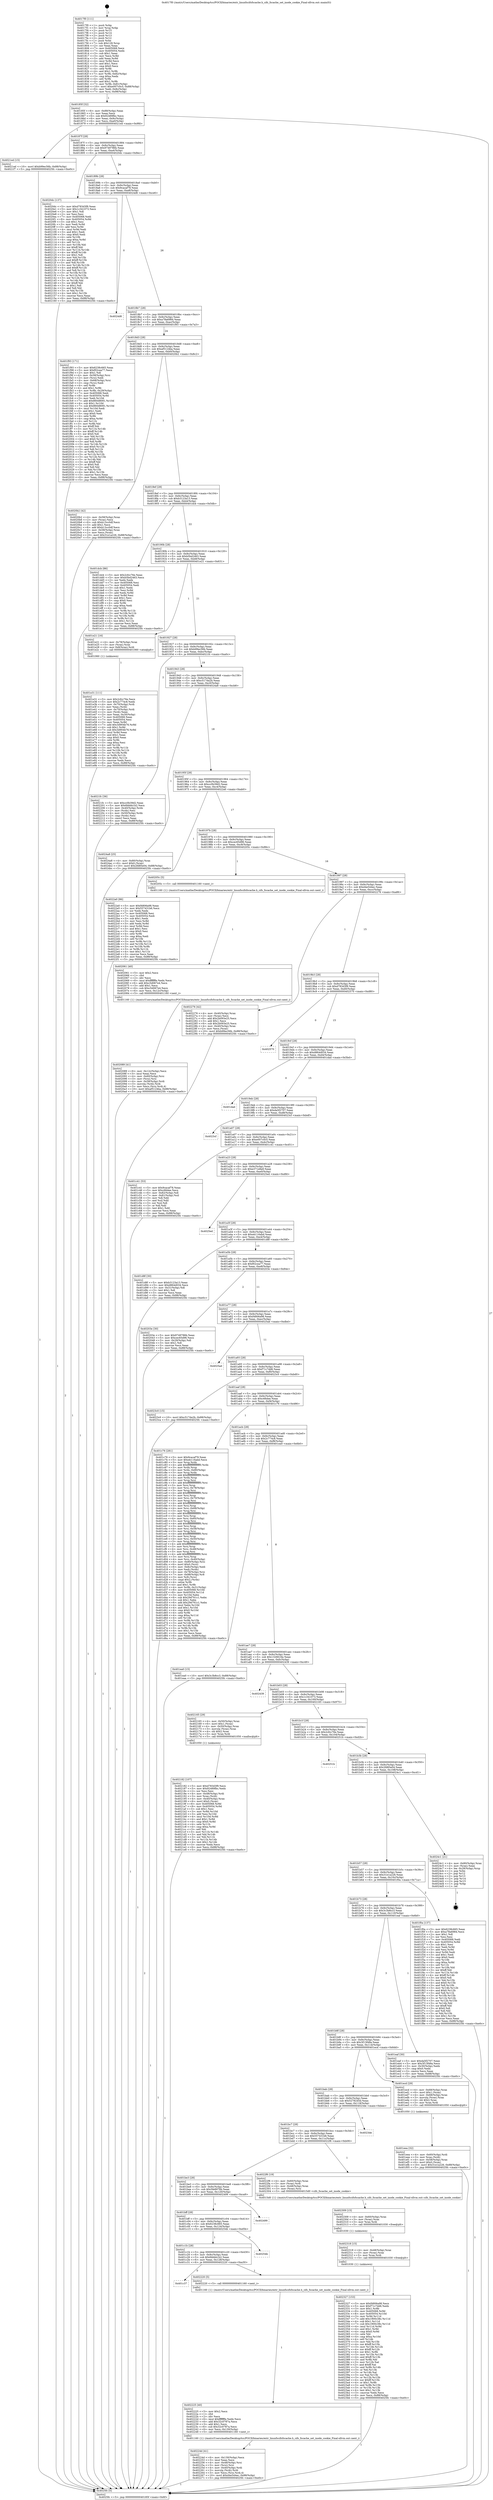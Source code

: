 digraph "0x4017f0" {
  label = "0x4017f0 (/mnt/c/Users/mathe/Desktop/tcc/POCII/binaries/extr_linuxfscifsfscache.h_cifs_fscache_set_inode_cookie_Final-ollvm.out::main(0))"
  labelloc = "t"
  node[shape=record]

  Entry [label="",width=0.3,height=0.3,shape=circle,fillcolor=black,style=filled]
  "0x40185f" [label="{
     0x40185f [32]\l
     | [instrs]\l
     &nbsp;&nbsp;0x40185f \<+6\>: mov -0x88(%rbp),%eax\l
     &nbsp;&nbsp;0x401865 \<+2\>: mov %eax,%ecx\l
     &nbsp;&nbsp;0x401867 \<+6\>: sub $0x92489fbc,%ecx\l
     &nbsp;&nbsp;0x40186d \<+6\>: mov %eax,-0x9c(%rbp)\l
     &nbsp;&nbsp;0x401873 \<+6\>: mov %ecx,-0xa0(%rbp)\l
     &nbsp;&nbsp;0x401879 \<+6\>: je 00000000004021ed \<main+0x9fd\>\l
  }"]
  "0x4021ed" [label="{
     0x4021ed [15]\l
     | [instrs]\l
     &nbsp;&nbsp;0x4021ed \<+10\>: movl $0xb99ec56b,-0x88(%rbp)\l
     &nbsp;&nbsp;0x4021f7 \<+5\>: jmp 00000000004025fc \<main+0xe0c\>\l
  }"]
  "0x40187f" [label="{
     0x40187f [28]\l
     | [instrs]\l
     &nbsp;&nbsp;0x40187f \<+5\>: jmp 0000000000401884 \<main+0x94\>\l
     &nbsp;&nbsp;0x401884 \<+6\>: mov -0x9c(%rbp),%eax\l
     &nbsp;&nbsp;0x40188a \<+5\>: sub $0x9749786b,%eax\l
     &nbsp;&nbsp;0x40188f \<+6\>: mov %eax,-0xa4(%rbp)\l
     &nbsp;&nbsp;0x401895 \<+6\>: je 00000000004020dc \<main+0x8ec\>\l
  }"]
  Exit [label="",width=0.3,height=0.3,shape=circle,fillcolor=black,style=filled,peripheries=2]
  "0x4020dc" [label="{
     0x4020dc [137]\l
     | [instrs]\l
     &nbsp;&nbsp;0x4020dc \<+5\>: mov $0xd783d3f9,%eax\l
     &nbsp;&nbsp;0x4020e1 \<+5\>: mov $0x1c341073,%ecx\l
     &nbsp;&nbsp;0x4020e6 \<+2\>: mov $0x1,%dl\l
     &nbsp;&nbsp;0x4020e8 \<+2\>: xor %esi,%esi\l
     &nbsp;&nbsp;0x4020ea \<+7\>: mov 0x405068,%edi\l
     &nbsp;&nbsp;0x4020f1 \<+8\>: mov 0x405054,%r8d\l
     &nbsp;&nbsp;0x4020f9 \<+3\>: sub $0x1,%esi\l
     &nbsp;&nbsp;0x4020fc \<+3\>: mov %edi,%r9d\l
     &nbsp;&nbsp;0x4020ff \<+3\>: add %esi,%r9d\l
     &nbsp;&nbsp;0x402102 \<+4\>: imul %r9d,%edi\l
     &nbsp;&nbsp;0x402106 \<+3\>: and $0x1,%edi\l
     &nbsp;&nbsp;0x402109 \<+3\>: cmp $0x0,%edi\l
     &nbsp;&nbsp;0x40210c \<+4\>: sete %r10b\l
     &nbsp;&nbsp;0x402110 \<+4\>: cmp $0xa,%r8d\l
     &nbsp;&nbsp;0x402114 \<+4\>: setl %r11b\l
     &nbsp;&nbsp;0x402118 \<+3\>: mov %r10b,%bl\l
     &nbsp;&nbsp;0x40211b \<+3\>: xor $0xff,%bl\l
     &nbsp;&nbsp;0x40211e \<+3\>: mov %r11b,%r14b\l
     &nbsp;&nbsp;0x402121 \<+4\>: xor $0xff,%r14b\l
     &nbsp;&nbsp;0x402125 \<+3\>: xor $0x1,%dl\l
     &nbsp;&nbsp;0x402128 \<+3\>: mov %bl,%r15b\l
     &nbsp;&nbsp;0x40212b \<+4\>: and $0xff,%r15b\l
     &nbsp;&nbsp;0x40212f \<+3\>: and %dl,%r10b\l
     &nbsp;&nbsp;0x402132 \<+3\>: mov %r14b,%r12b\l
     &nbsp;&nbsp;0x402135 \<+4\>: and $0xff,%r12b\l
     &nbsp;&nbsp;0x402139 \<+3\>: and %dl,%r11b\l
     &nbsp;&nbsp;0x40213c \<+3\>: or %r10b,%r15b\l
     &nbsp;&nbsp;0x40213f \<+3\>: or %r11b,%r12b\l
     &nbsp;&nbsp;0x402142 \<+3\>: xor %r12b,%r15b\l
     &nbsp;&nbsp;0x402145 \<+3\>: or %r14b,%bl\l
     &nbsp;&nbsp;0x402148 \<+3\>: xor $0xff,%bl\l
     &nbsp;&nbsp;0x40214b \<+3\>: or $0x1,%dl\l
     &nbsp;&nbsp;0x40214e \<+2\>: and %dl,%bl\l
     &nbsp;&nbsp;0x402150 \<+3\>: or %bl,%r15b\l
     &nbsp;&nbsp;0x402153 \<+4\>: test $0x1,%r15b\l
     &nbsp;&nbsp;0x402157 \<+3\>: cmovne %ecx,%eax\l
     &nbsp;&nbsp;0x40215a \<+6\>: mov %eax,-0x88(%rbp)\l
     &nbsp;&nbsp;0x402160 \<+5\>: jmp 00000000004025fc \<main+0xe0c\>\l
  }"]
  "0x40189b" [label="{
     0x40189b [28]\l
     | [instrs]\l
     &nbsp;&nbsp;0x40189b \<+5\>: jmp 00000000004018a0 \<main+0xb0\>\l
     &nbsp;&nbsp;0x4018a0 \<+6\>: mov -0x9c(%rbp),%eax\l
     &nbsp;&nbsp;0x4018a6 \<+5\>: sub $0x9cacaf78,%eax\l
     &nbsp;&nbsp;0x4018ab \<+6\>: mov %eax,-0xa8(%rbp)\l
     &nbsp;&nbsp;0x4018b1 \<+6\>: je 00000000004024d6 \<main+0xce6\>\l
  }"]
  "0x402327" [label="{
     0x402327 [153]\l
     | [instrs]\l
     &nbsp;&nbsp;0x402327 \<+5\>: mov $0xf4806a98,%ecx\l
     &nbsp;&nbsp;0x40232c \<+5\>: mov $0xf71c7dd6,%edx\l
     &nbsp;&nbsp;0x402331 \<+3\>: mov $0x1,%r8b\l
     &nbsp;&nbsp;0x402334 \<+8\>: mov 0x405068,%r9d\l
     &nbsp;&nbsp;0x40233c \<+8\>: mov 0x405054,%r10d\l
     &nbsp;&nbsp;0x402344 \<+3\>: mov %r9d,%r11d\l
     &nbsp;&nbsp;0x402347 \<+7\>: add $0x1900c38c,%r11d\l
     &nbsp;&nbsp;0x40234e \<+4\>: sub $0x1,%r11d\l
     &nbsp;&nbsp;0x402352 \<+7\>: sub $0x1900c38c,%r11d\l
     &nbsp;&nbsp;0x402359 \<+4\>: imul %r11d,%r9d\l
     &nbsp;&nbsp;0x40235d \<+4\>: and $0x1,%r9d\l
     &nbsp;&nbsp;0x402361 \<+4\>: cmp $0x0,%r9d\l
     &nbsp;&nbsp;0x402365 \<+3\>: sete %bl\l
     &nbsp;&nbsp;0x402368 \<+4\>: cmp $0xa,%r10d\l
     &nbsp;&nbsp;0x40236c \<+4\>: setl %r14b\l
     &nbsp;&nbsp;0x402370 \<+3\>: mov %bl,%r15b\l
     &nbsp;&nbsp;0x402373 \<+4\>: xor $0xff,%r15b\l
     &nbsp;&nbsp;0x402377 \<+3\>: mov %r14b,%r12b\l
     &nbsp;&nbsp;0x40237a \<+4\>: xor $0xff,%r12b\l
     &nbsp;&nbsp;0x40237e \<+4\>: xor $0x1,%r8b\l
     &nbsp;&nbsp;0x402382 \<+3\>: mov %r15b,%r13b\l
     &nbsp;&nbsp;0x402385 \<+4\>: and $0xff,%r13b\l
     &nbsp;&nbsp;0x402389 \<+3\>: and %r8b,%bl\l
     &nbsp;&nbsp;0x40238c \<+3\>: mov %r12b,%al\l
     &nbsp;&nbsp;0x40238f \<+2\>: and $0xff,%al\l
     &nbsp;&nbsp;0x402391 \<+3\>: and %r8b,%r14b\l
     &nbsp;&nbsp;0x402394 \<+3\>: or %bl,%r13b\l
     &nbsp;&nbsp;0x402397 \<+3\>: or %r14b,%al\l
     &nbsp;&nbsp;0x40239a \<+3\>: xor %al,%r13b\l
     &nbsp;&nbsp;0x40239d \<+3\>: or %r12b,%r15b\l
     &nbsp;&nbsp;0x4023a0 \<+4\>: xor $0xff,%r15b\l
     &nbsp;&nbsp;0x4023a4 \<+4\>: or $0x1,%r8b\l
     &nbsp;&nbsp;0x4023a8 \<+3\>: and %r8b,%r15b\l
     &nbsp;&nbsp;0x4023ab \<+3\>: or %r15b,%r13b\l
     &nbsp;&nbsp;0x4023ae \<+4\>: test $0x1,%r13b\l
     &nbsp;&nbsp;0x4023b2 \<+3\>: cmovne %edx,%ecx\l
     &nbsp;&nbsp;0x4023b5 \<+6\>: mov %ecx,-0x88(%rbp)\l
     &nbsp;&nbsp;0x4023bb \<+5\>: jmp 00000000004025fc \<main+0xe0c\>\l
  }"]
  "0x4024d6" [label="{
     0x4024d6\l
  }", style=dashed]
  "0x4018b7" [label="{
     0x4018b7 [28]\l
     | [instrs]\l
     &nbsp;&nbsp;0x4018b7 \<+5\>: jmp 00000000004018bc \<main+0xcc\>\l
     &nbsp;&nbsp;0x4018bc \<+6\>: mov -0x9c(%rbp),%eax\l
     &nbsp;&nbsp;0x4018c2 \<+5\>: sub $0xa78a6984,%eax\l
     &nbsp;&nbsp;0x4018c7 \<+6\>: mov %eax,-0xac(%rbp)\l
     &nbsp;&nbsp;0x4018cd \<+6\>: je 0000000000401f93 \<main+0x7a3\>\l
  }"]
  "0x402318" [label="{
     0x402318 [15]\l
     | [instrs]\l
     &nbsp;&nbsp;0x402318 \<+4\>: mov -0x48(%rbp),%rax\l
     &nbsp;&nbsp;0x40231c \<+3\>: mov (%rax),%rax\l
     &nbsp;&nbsp;0x40231f \<+3\>: mov %rax,%rdi\l
     &nbsp;&nbsp;0x402322 \<+5\>: call 0000000000401030 \<free@plt\>\l
     | [calls]\l
     &nbsp;&nbsp;0x401030 \{1\} (unknown)\l
  }"]
  "0x401f93" [label="{
     0x401f93 [171]\l
     | [instrs]\l
     &nbsp;&nbsp;0x401f93 \<+5\>: mov $0x6238c665,%eax\l
     &nbsp;&nbsp;0x401f98 \<+5\>: mov $0xf02cea77,%ecx\l
     &nbsp;&nbsp;0x401f9d \<+2\>: mov $0x1,%dl\l
     &nbsp;&nbsp;0x401f9f \<+4\>: mov -0x58(%rbp),%rsi\l
     &nbsp;&nbsp;0x401fa3 \<+2\>: mov (%rsi),%edi\l
     &nbsp;&nbsp;0x401fa5 \<+4\>: mov -0x68(%rbp),%rsi\l
     &nbsp;&nbsp;0x401fa9 \<+2\>: cmp (%rsi),%edi\l
     &nbsp;&nbsp;0x401fab \<+4\>: setl %r8b\l
     &nbsp;&nbsp;0x401faf \<+4\>: and $0x1,%r8b\l
     &nbsp;&nbsp;0x401fb3 \<+4\>: mov %r8b,-0x29(%rbp)\l
     &nbsp;&nbsp;0x401fb7 \<+7\>: mov 0x405068,%edi\l
     &nbsp;&nbsp;0x401fbe \<+8\>: mov 0x405054,%r9d\l
     &nbsp;&nbsp;0x401fc6 \<+3\>: mov %edi,%r10d\l
     &nbsp;&nbsp;0x401fc9 \<+7\>: add $0x860d8091,%r10d\l
     &nbsp;&nbsp;0x401fd0 \<+4\>: sub $0x1,%r10d\l
     &nbsp;&nbsp;0x401fd4 \<+7\>: sub $0x860d8091,%r10d\l
     &nbsp;&nbsp;0x401fdb \<+4\>: imul %r10d,%edi\l
     &nbsp;&nbsp;0x401fdf \<+3\>: and $0x1,%edi\l
     &nbsp;&nbsp;0x401fe2 \<+3\>: cmp $0x0,%edi\l
     &nbsp;&nbsp;0x401fe5 \<+4\>: sete %r8b\l
     &nbsp;&nbsp;0x401fe9 \<+4\>: cmp $0xa,%r9d\l
     &nbsp;&nbsp;0x401fed \<+4\>: setl %r11b\l
     &nbsp;&nbsp;0x401ff1 \<+3\>: mov %r8b,%bl\l
     &nbsp;&nbsp;0x401ff4 \<+3\>: xor $0xff,%bl\l
     &nbsp;&nbsp;0x401ff7 \<+3\>: mov %r11b,%r14b\l
     &nbsp;&nbsp;0x401ffa \<+4\>: xor $0xff,%r14b\l
     &nbsp;&nbsp;0x401ffe \<+3\>: xor $0x0,%dl\l
     &nbsp;&nbsp;0x402001 \<+3\>: mov %bl,%r15b\l
     &nbsp;&nbsp;0x402004 \<+4\>: and $0x0,%r15b\l
     &nbsp;&nbsp;0x402008 \<+3\>: and %dl,%r8b\l
     &nbsp;&nbsp;0x40200b \<+3\>: mov %r14b,%r12b\l
     &nbsp;&nbsp;0x40200e \<+4\>: and $0x0,%r12b\l
     &nbsp;&nbsp;0x402012 \<+3\>: and %dl,%r11b\l
     &nbsp;&nbsp;0x402015 \<+3\>: or %r8b,%r15b\l
     &nbsp;&nbsp;0x402018 \<+3\>: or %r11b,%r12b\l
     &nbsp;&nbsp;0x40201b \<+3\>: xor %r12b,%r15b\l
     &nbsp;&nbsp;0x40201e \<+3\>: or %r14b,%bl\l
     &nbsp;&nbsp;0x402021 \<+3\>: xor $0xff,%bl\l
     &nbsp;&nbsp;0x402024 \<+3\>: or $0x0,%dl\l
     &nbsp;&nbsp;0x402027 \<+2\>: and %dl,%bl\l
     &nbsp;&nbsp;0x402029 \<+3\>: or %bl,%r15b\l
     &nbsp;&nbsp;0x40202c \<+4\>: test $0x1,%r15b\l
     &nbsp;&nbsp;0x402030 \<+3\>: cmovne %ecx,%eax\l
     &nbsp;&nbsp;0x402033 \<+6\>: mov %eax,-0x88(%rbp)\l
     &nbsp;&nbsp;0x402039 \<+5\>: jmp 00000000004025fc \<main+0xe0c\>\l
  }"]
  "0x4018d3" [label="{
     0x4018d3 [28]\l
     | [instrs]\l
     &nbsp;&nbsp;0x4018d3 \<+5\>: jmp 00000000004018d8 \<main+0xe8\>\l
     &nbsp;&nbsp;0x4018d8 \<+6\>: mov -0x9c(%rbp),%eax\l
     &nbsp;&nbsp;0x4018de \<+5\>: sub $0xaf5124ba,%eax\l
     &nbsp;&nbsp;0x4018e3 \<+6\>: mov %eax,-0xb0(%rbp)\l
     &nbsp;&nbsp;0x4018e9 \<+6\>: je 00000000004020b2 \<main+0x8c2\>\l
  }"]
  "0x402309" [label="{
     0x402309 [15]\l
     | [instrs]\l
     &nbsp;&nbsp;0x402309 \<+4\>: mov -0x60(%rbp),%rax\l
     &nbsp;&nbsp;0x40230d \<+3\>: mov (%rax),%rax\l
     &nbsp;&nbsp;0x402310 \<+3\>: mov %rax,%rdi\l
     &nbsp;&nbsp;0x402313 \<+5\>: call 0000000000401030 \<free@plt\>\l
     | [calls]\l
     &nbsp;&nbsp;0x401030 \{1\} (unknown)\l
  }"]
  "0x4020b2" [label="{
     0x4020b2 [42]\l
     | [instrs]\l
     &nbsp;&nbsp;0x4020b2 \<+4\>: mov -0x58(%rbp),%rax\l
     &nbsp;&nbsp;0x4020b6 \<+2\>: mov (%rax),%ecx\l
     &nbsp;&nbsp;0x4020b8 \<+6\>: sub $0xb13cc0df,%ecx\l
     &nbsp;&nbsp;0x4020be \<+3\>: add $0x1,%ecx\l
     &nbsp;&nbsp;0x4020c1 \<+6\>: add $0xb13cc0df,%ecx\l
     &nbsp;&nbsp;0x4020c7 \<+4\>: mov -0x58(%rbp),%rax\l
     &nbsp;&nbsp;0x4020cb \<+2\>: mov %ecx,(%rax)\l
     &nbsp;&nbsp;0x4020cd \<+10\>: movl $0x31e1a226,-0x88(%rbp)\l
     &nbsp;&nbsp;0x4020d7 \<+5\>: jmp 00000000004025fc \<main+0xe0c\>\l
  }"]
  "0x4018ef" [label="{
     0x4018ef [28]\l
     | [instrs]\l
     &nbsp;&nbsp;0x4018ef \<+5\>: jmp 00000000004018f4 \<main+0x104\>\l
     &nbsp;&nbsp;0x4018f4 \<+6\>: mov -0x9c(%rbp),%eax\l
     &nbsp;&nbsp;0x4018fa \<+5\>: sub $0xb3123a13,%eax\l
     &nbsp;&nbsp;0x4018ff \<+6\>: mov %eax,-0xb4(%rbp)\l
     &nbsp;&nbsp;0x401905 \<+6\>: je 0000000000401dcb \<main+0x5db\>\l
  }"]
  "0x40224d" [label="{
     0x40224d [41]\l
     | [instrs]\l
     &nbsp;&nbsp;0x40224d \<+6\>: mov -0x130(%rbp),%ecx\l
     &nbsp;&nbsp;0x402253 \<+3\>: imul %eax,%ecx\l
     &nbsp;&nbsp;0x402256 \<+4\>: mov -0x48(%rbp),%rsi\l
     &nbsp;&nbsp;0x40225a \<+3\>: mov (%rsi),%rsi\l
     &nbsp;&nbsp;0x40225d \<+4\>: mov -0x40(%rbp),%rdi\l
     &nbsp;&nbsp;0x402261 \<+3\>: movslq (%rdi),%rdi\l
     &nbsp;&nbsp;0x402264 \<+3\>: mov %ecx,(%rsi,%rdi,4)\l
     &nbsp;&nbsp;0x402267 \<+10\>: movl $0xd4e544ec,-0x88(%rbp)\l
     &nbsp;&nbsp;0x402271 \<+5\>: jmp 00000000004025fc \<main+0xe0c\>\l
  }"]
  "0x401dcb" [label="{
     0x401dcb [86]\l
     | [instrs]\l
     &nbsp;&nbsp;0x401dcb \<+5\>: mov $0x2cfcc76e,%eax\l
     &nbsp;&nbsp;0x401dd0 \<+5\>: mov $0xb5bd2463,%ecx\l
     &nbsp;&nbsp;0x401dd5 \<+2\>: xor %edx,%edx\l
     &nbsp;&nbsp;0x401dd7 \<+7\>: mov 0x405068,%esi\l
     &nbsp;&nbsp;0x401dde \<+7\>: mov 0x405054,%edi\l
     &nbsp;&nbsp;0x401de5 \<+3\>: sub $0x1,%edx\l
     &nbsp;&nbsp;0x401de8 \<+3\>: mov %esi,%r8d\l
     &nbsp;&nbsp;0x401deb \<+3\>: add %edx,%r8d\l
     &nbsp;&nbsp;0x401dee \<+4\>: imul %r8d,%esi\l
     &nbsp;&nbsp;0x401df2 \<+3\>: and $0x1,%esi\l
     &nbsp;&nbsp;0x401df5 \<+3\>: cmp $0x0,%esi\l
     &nbsp;&nbsp;0x401df8 \<+4\>: sete %r9b\l
     &nbsp;&nbsp;0x401dfc \<+3\>: cmp $0xa,%edi\l
     &nbsp;&nbsp;0x401dff \<+4\>: setl %r10b\l
     &nbsp;&nbsp;0x401e03 \<+3\>: mov %r9b,%r11b\l
     &nbsp;&nbsp;0x401e06 \<+3\>: and %r10b,%r11b\l
     &nbsp;&nbsp;0x401e09 \<+3\>: xor %r10b,%r9b\l
     &nbsp;&nbsp;0x401e0c \<+3\>: or %r9b,%r11b\l
     &nbsp;&nbsp;0x401e0f \<+4\>: test $0x1,%r11b\l
     &nbsp;&nbsp;0x401e13 \<+3\>: cmovne %ecx,%eax\l
     &nbsp;&nbsp;0x401e16 \<+6\>: mov %eax,-0x88(%rbp)\l
     &nbsp;&nbsp;0x401e1c \<+5\>: jmp 00000000004025fc \<main+0xe0c\>\l
  }"]
  "0x40190b" [label="{
     0x40190b [28]\l
     | [instrs]\l
     &nbsp;&nbsp;0x40190b \<+5\>: jmp 0000000000401910 \<main+0x120\>\l
     &nbsp;&nbsp;0x401910 \<+6\>: mov -0x9c(%rbp),%eax\l
     &nbsp;&nbsp;0x401916 \<+5\>: sub $0xb5bd2463,%eax\l
     &nbsp;&nbsp;0x40191b \<+6\>: mov %eax,-0xb8(%rbp)\l
     &nbsp;&nbsp;0x401921 \<+6\>: je 0000000000401e21 \<main+0x631\>\l
  }"]
  "0x402225" [label="{
     0x402225 [40]\l
     | [instrs]\l
     &nbsp;&nbsp;0x402225 \<+5\>: mov $0x2,%ecx\l
     &nbsp;&nbsp;0x40222a \<+1\>: cltd\l
     &nbsp;&nbsp;0x40222b \<+2\>: idiv %ecx\l
     &nbsp;&nbsp;0x40222d \<+6\>: imul $0xfffffffe,%edx,%ecx\l
     &nbsp;&nbsp;0x402233 \<+6\>: add $0x32c0787a,%ecx\l
     &nbsp;&nbsp;0x402239 \<+3\>: add $0x1,%ecx\l
     &nbsp;&nbsp;0x40223c \<+6\>: sub $0x32c0787a,%ecx\l
     &nbsp;&nbsp;0x402242 \<+6\>: mov %ecx,-0x130(%rbp)\l
     &nbsp;&nbsp;0x402248 \<+5\>: call 0000000000401160 \<next_i\>\l
     | [calls]\l
     &nbsp;&nbsp;0x401160 \{1\} (/mnt/c/Users/mathe/Desktop/tcc/POCII/binaries/extr_linuxfscifsfscache.h_cifs_fscache_set_inode_cookie_Final-ollvm.out::next_i)\l
  }"]
  "0x401e21" [label="{
     0x401e21 [16]\l
     | [instrs]\l
     &nbsp;&nbsp;0x401e21 \<+4\>: mov -0x78(%rbp),%rax\l
     &nbsp;&nbsp;0x401e25 \<+3\>: mov (%rax),%rax\l
     &nbsp;&nbsp;0x401e28 \<+4\>: mov 0x8(%rax),%rdi\l
     &nbsp;&nbsp;0x401e2c \<+5\>: call 0000000000401060 \<atoi@plt\>\l
     | [calls]\l
     &nbsp;&nbsp;0x401060 \{1\} (unknown)\l
  }"]
  "0x401927" [label="{
     0x401927 [28]\l
     | [instrs]\l
     &nbsp;&nbsp;0x401927 \<+5\>: jmp 000000000040192c \<main+0x13c\>\l
     &nbsp;&nbsp;0x40192c \<+6\>: mov -0x9c(%rbp),%eax\l
     &nbsp;&nbsp;0x401932 \<+5\>: sub $0xb99ec56b,%eax\l
     &nbsp;&nbsp;0x401937 \<+6\>: mov %eax,-0xbc(%rbp)\l
     &nbsp;&nbsp;0x40193d \<+6\>: je 00000000004021fc \<main+0xa0c\>\l
  }"]
  "0x401c37" [label="{
     0x401c37\l
  }", style=dashed]
  "0x4021fc" [label="{
     0x4021fc [36]\l
     | [instrs]\l
     &nbsp;&nbsp;0x4021fc \<+5\>: mov $0xcc0b39d2,%eax\l
     &nbsp;&nbsp;0x402201 \<+5\>: mov $0x6bbbb1b2,%ecx\l
     &nbsp;&nbsp;0x402206 \<+4\>: mov -0x40(%rbp),%rdx\l
     &nbsp;&nbsp;0x40220a \<+2\>: mov (%rdx),%esi\l
     &nbsp;&nbsp;0x40220c \<+4\>: mov -0x50(%rbp),%rdx\l
     &nbsp;&nbsp;0x402210 \<+2\>: cmp (%rdx),%esi\l
     &nbsp;&nbsp;0x402212 \<+3\>: cmovl %ecx,%eax\l
     &nbsp;&nbsp;0x402215 \<+6\>: mov %eax,-0x88(%rbp)\l
     &nbsp;&nbsp;0x40221b \<+5\>: jmp 00000000004025fc \<main+0xe0c\>\l
  }"]
  "0x401943" [label="{
     0x401943 [28]\l
     | [instrs]\l
     &nbsp;&nbsp;0x401943 \<+5\>: jmp 0000000000401948 \<main+0x158\>\l
     &nbsp;&nbsp;0x401948 \<+6\>: mov -0x9c(%rbp),%eax\l
     &nbsp;&nbsp;0x40194e \<+5\>: sub $0xc517da2b,%eax\l
     &nbsp;&nbsp;0x401953 \<+6\>: mov %eax,-0xc0(%rbp)\l
     &nbsp;&nbsp;0x401959 \<+6\>: je 00000000004024a8 \<main+0xcb8\>\l
  }"]
  "0x402220" [label="{
     0x402220 [5]\l
     | [instrs]\l
     &nbsp;&nbsp;0x402220 \<+5\>: call 0000000000401160 \<next_i\>\l
     | [calls]\l
     &nbsp;&nbsp;0x401160 \{1\} (/mnt/c/Users/mathe/Desktop/tcc/POCII/binaries/extr_linuxfscifsfscache.h_cifs_fscache_set_inode_cookie_Final-ollvm.out::next_i)\l
  }"]
  "0x4024a8" [label="{
     0x4024a8 [25]\l
     | [instrs]\l
     &nbsp;&nbsp;0x4024a8 \<+4\>: mov -0x80(%rbp),%rax\l
     &nbsp;&nbsp;0x4024ac \<+6\>: movl $0x0,(%rax)\l
     &nbsp;&nbsp;0x4024b2 \<+10\>: movl $0x2fd85e04,-0x88(%rbp)\l
     &nbsp;&nbsp;0x4024bc \<+5\>: jmp 00000000004025fc \<main+0xe0c\>\l
  }"]
  "0x40195f" [label="{
     0x40195f [28]\l
     | [instrs]\l
     &nbsp;&nbsp;0x40195f \<+5\>: jmp 0000000000401964 \<main+0x174\>\l
     &nbsp;&nbsp;0x401964 \<+6\>: mov -0x9c(%rbp),%eax\l
     &nbsp;&nbsp;0x40196a \<+5\>: sub $0xcc0b39d2,%eax\l
     &nbsp;&nbsp;0x40196f \<+6\>: mov %eax,-0xc4(%rbp)\l
     &nbsp;&nbsp;0x401975 \<+6\>: je 00000000004022a0 \<main+0xab0\>\l
  }"]
  "0x401c1b" [label="{
     0x401c1b [28]\l
     | [instrs]\l
     &nbsp;&nbsp;0x401c1b \<+5\>: jmp 0000000000401c20 \<main+0x430\>\l
     &nbsp;&nbsp;0x401c20 \<+6\>: mov -0x9c(%rbp),%eax\l
     &nbsp;&nbsp;0x401c26 \<+5\>: sub $0x6bbbb1b2,%eax\l
     &nbsp;&nbsp;0x401c2b \<+6\>: mov %eax,-0x128(%rbp)\l
     &nbsp;&nbsp;0x401c31 \<+6\>: je 0000000000402220 \<main+0xa30\>\l
  }"]
  "0x4022a0" [label="{
     0x4022a0 [86]\l
     | [instrs]\l
     &nbsp;&nbsp;0x4022a0 \<+5\>: mov $0xf4806a98,%eax\l
     &nbsp;&nbsp;0x4022a5 \<+5\>: mov $0x557431b6,%ecx\l
     &nbsp;&nbsp;0x4022aa \<+2\>: xor %edx,%edx\l
     &nbsp;&nbsp;0x4022ac \<+7\>: mov 0x405068,%esi\l
     &nbsp;&nbsp;0x4022b3 \<+7\>: mov 0x405054,%edi\l
     &nbsp;&nbsp;0x4022ba \<+3\>: sub $0x1,%edx\l
     &nbsp;&nbsp;0x4022bd \<+3\>: mov %esi,%r8d\l
     &nbsp;&nbsp;0x4022c0 \<+3\>: add %edx,%r8d\l
     &nbsp;&nbsp;0x4022c3 \<+4\>: imul %r8d,%esi\l
     &nbsp;&nbsp;0x4022c7 \<+3\>: and $0x1,%esi\l
     &nbsp;&nbsp;0x4022ca \<+3\>: cmp $0x0,%esi\l
     &nbsp;&nbsp;0x4022cd \<+4\>: sete %r9b\l
     &nbsp;&nbsp;0x4022d1 \<+3\>: cmp $0xa,%edi\l
     &nbsp;&nbsp;0x4022d4 \<+4\>: setl %r10b\l
     &nbsp;&nbsp;0x4022d8 \<+3\>: mov %r9b,%r11b\l
     &nbsp;&nbsp;0x4022db \<+3\>: and %r10b,%r11b\l
     &nbsp;&nbsp;0x4022de \<+3\>: xor %r10b,%r9b\l
     &nbsp;&nbsp;0x4022e1 \<+3\>: or %r9b,%r11b\l
     &nbsp;&nbsp;0x4022e4 \<+4\>: test $0x1,%r11b\l
     &nbsp;&nbsp;0x4022e8 \<+3\>: cmovne %ecx,%eax\l
     &nbsp;&nbsp;0x4022eb \<+6\>: mov %eax,-0x88(%rbp)\l
     &nbsp;&nbsp;0x4022f1 \<+5\>: jmp 00000000004025fc \<main+0xe0c\>\l
  }"]
  "0x40197b" [label="{
     0x40197b [28]\l
     | [instrs]\l
     &nbsp;&nbsp;0x40197b \<+5\>: jmp 0000000000401980 \<main+0x190\>\l
     &nbsp;&nbsp;0x401980 \<+6\>: mov -0x9c(%rbp),%eax\l
     &nbsp;&nbsp;0x401986 \<+5\>: sub $0xcec65d96,%eax\l
     &nbsp;&nbsp;0x40198b \<+6\>: mov %eax,-0xc8(%rbp)\l
     &nbsp;&nbsp;0x401991 \<+6\>: je 000000000040205c \<main+0x86c\>\l
  }"]
  "0x40254b" [label="{
     0x40254b\l
  }", style=dashed]
  "0x40205c" [label="{
     0x40205c [5]\l
     | [instrs]\l
     &nbsp;&nbsp;0x40205c \<+5\>: call 0000000000401160 \<next_i\>\l
     | [calls]\l
     &nbsp;&nbsp;0x401160 \{1\} (/mnt/c/Users/mathe/Desktop/tcc/POCII/binaries/extr_linuxfscifsfscache.h_cifs_fscache_set_inode_cookie_Final-ollvm.out::next_i)\l
  }"]
  "0x401997" [label="{
     0x401997 [28]\l
     | [instrs]\l
     &nbsp;&nbsp;0x401997 \<+5\>: jmp 000000000040199c \<main+0x1ac\>\l
     &nbsp;&nbsp;0x40199c \<+6\>: mov -0x9c(%rbp),%eax\l
     &nbsp;&nbsp;0x4019a2 \<+5\>: sub $0xd4e544ec,%eax\l
     &nbsp;&nbsp;0x4019a7 \<+6\>: mov %eax,-0xcc(%rbp)\l
     &nbsp;&nbsp;0x4019ad \<+6\>: je 0000000000402276 \<main+0xa86\>\l
  }"]
  "0x401bff" [label="{
     0x401bff [28]\l
     | [instrs]\l
     &nbsp;&nbsp;0x401bff \<+5\>: jmp 0000000000401c04 \<main+0x414\>\l
     &nbsp;&nbsp;0x401c04 \<+6\>: mov -0x9c(%rbp),%eax\l
     &nbsp;&nbsp;0x401c0a \<+5\>: sub $0x6238c665,%eax\l
     &nbsp;&nbsp;0x401c0f \<+6\>: mov %eax,-0x124(%rbp)\l
     &nbsp;&nbsp;0x401c15 \<+6\>: je 000000000040254b \<main+0xd5b\>\l
  }"]
  "0x402276" [label="{
     0x402276 [42]\l
     | [instrs]\l
     &nbsp;&nbsp;0x402276 \<+4\>: mov -0x40(%rbp),%rax\l
     &nbsp;&nbsp;0x40227a \<+2\>: mov (%rax),%ecx\l
     &nbsp;&nbsp;0x40227c \<+6\>: add $0x2b093e25,%ecx\l
     &nbsp;&nbsp;0x402282 \<+3\>: add $0x1,%ecx\l
     &nbsp;&nbsp;0x402285 \<+6\>: sub $0x2b093e25,%ecx\l
     &nbsp;&nbsp;0x40228b \<+4\>: mov -0x40(%rbp),%rax\l
     &nbsp;&nbsp;0x40228f \<+2\>: mov %ecx,(%rax)\l
     &nbsp;&nbsp;0x402291 \<+10\>: movl $0xb99ec56b,-0x88(%rbp)\l
     &nbsp;&nbsp;0x40229b \<+5\>: jmp 00000000004025fc \<main+0xe0c\>\l
  }"]
  "0x4019b3" [label="{
     0x4019b3 [28]\l
     | [instrs]\l
     &nbsp;&nbsp;0x4019b3 \<+5\>: jmp 00000000004019b8 \<main+0x1c8\>\l
     &nbsp;&nbsp;0x4019b8 \<+6\>: mov -0x9c(%rbp),%eax\l
     &nbsp;&nbsp;0x4019be \<+5\>: sub $0xd783d3f9,%eax\l
     &nbsp;&nbsp;0x4019c3 \<+6\>: mov %eax,-0xd0(%rbp)\l
     &nbsp;&nbsp;0x4019c9 \<+6\>: je 0000000000402570 \<main+0xd80\>\l
  }"]
  "0x402499" [label="{
     0x402499\l
  }", style=dashed]
  "0x402570" [label="{
     0x402570\l
  }", style=dashed]
  "0x4019cf" [label="{
     0x4019cf [28]\l
     | [instrs]\l
     &nbsp;&nbsp;0x4019cf \<+5\>: jmp 00000000004019d4 \<main+0x1e4\>\l
     &nbsp;&nbsp;0x4019d4 \<+6\>: mov -0x9c(%rbp),%eax\l
     &nbsp;&nbsp;0x4019da \<+5\>: sub $0xd864d034,%eax\l
     &nbsp;&nbsp;0x4019df \<+6\>: mov %eax,-0xd4(%rbp)\l
     &nbsp;&nbsp;0x4019e5 \<+6\>: je 0000000000401dad \<main+0x5bd\>\l
  }"]
  "0x401be3" [label="{
     0x401be3 [28]\l
     | [instrs]\l
     &nbsp;&nbsp;0x401be3 \<+5\>: jmp 0000000000401be8 \<main+0x3f8\>\l
     &nbsp;&nbsp;0x401be8 \<+6\>: mov -0x9c(%rbp),%eax\l
     &nbsp;&nbsp;0x401bee \<+5\>: sub $0x5fe8976b,%eax\l
     &nbsp;&nbsp;0x401bf3 \<+6\>: mov %eax,-0x120(%rbp)\l
     &nbsp;&nbsp;0x401bf9 \<+6\>: je 0000000000402499 \<main+0xca9\>\l
  }"]
  "0x401dad" [label="{
     0x401dad\l
  }", style=dashed]
  "0x4019eb" [label="{
     0x4019eb [28]\l
     | [instrs]\l
     &nbsp;&nbsp;0x4019eb \<+5\>: jmp 00000000004019f0 \<main+0x200\>\l
     &nbsp;&nbsp;0x4019f0 \<+6\>: mov -0x9c(%rbp),%eax\l
     &nbsp;&nbsp;0x4019f6 \<+5\>: sub $0xda5f2707,%eax\l
     &nbsp;&nbsp;0x4019fb \<+6\>: mov %eax,-0xd8(%rbp)\l
     &nbsp;&nbsp;0x401a01 \<+6\>: je 00000000004023cf \<main+0xbdf\>\l
  }"]
  "0x4022f6" [label="{
     0x4022f6 [19]\l
     | [instrs]\l
     &nbsp;&nbsp;0x4022f6 \<+4\>: mov -0x60(%rbp),%rax\l
     &nbsp;&nbsp;0x4022fa \<+3\>: mov (%rax),%rdi\l
     &nbsp;&nbsp;0x4022fd \<+4\>: mov -0x48(%rbp),%rax\l
     &nbsp;&nbsp;0x402301 \<+3\>: mov (%rax),%rsi\l
     &nbsp;&nbsp;0x402304 \<+5\>: call 00000000004015d0 \<cifs_fscache_set_inode_cookie\>\l
     | [calls]\l
     &nbsp;&nbsp;0x4015d0 \{1\} (/mnt/c/Users/mathe/Desktop/tcc/POCII/binaries/extr_linuxfscifsfscache.h_cifs_fscache_set_inode_cookie_Final-ollvm.out::cifs_fscache_set_inode_cookie)\l
  }"]
  "0x4023cf" [label="{
     0x4023cf\l
  }", style=dashed]
  "0x401a07" [label="{
     0x401a07 [28]\l
     | [instrs]\l
     &nbsp;&nbsp;0x401a07 \<+5\>: jmp 0000000000401a0c \<main+0x21c\>\l
     &nbsp;&nbsp;0x401a0c \<+6\>: mov -0x9c(%rbp),%eax\l
     &nbsp;&nbsp;0x401a12 \<+5\>: sub $0xe007c0c5,%eax\l
     &nbsp;&nbsp;0x401a17 \<+6\>: mov %eax,-0xdc(%rbp)\l
     &nbsp;&nbsp;0x401a1d \<+6\>: je 0000000000401c41 \<main+0x451\>\l
  }"]
  "0x401bc7" [label="{
     0x401bc7 [28]\l
     | [instrs]\l
     &nbsp;&nbsp;0x401bc7 \<+5\>: jmp 0000000000401bcc \<main+0x3dc\>\l
     &nbsp;&nbsp;0x401bcc \<+6\>: mov -0x9c(%rbp),%eax\l
     &nbsp;&nbsp;0x401bd2 \<+5\>: sub $0x557431b6,%eax\l
     &nbsp;&nbsp;0x401bd7 \<+6\>: mov %eax,-0x11c(%rbp)\l
     &nbsp;&nbsp;0x401bdd \<+6\>: je 00000000004022f6 \<main+0xb06\>\l
  }"]
  "0x401c41" [label="{
     0x401c41 [53]\l
     | [instrs]\l
     &nbsp;&nbsp;0x401c41 \<+5\>: mov $0x9cacaf78,%eax\l
     &nbsp;&nbsp;0x401c46 \<+5\>: mov $0xc66dee,%ecx\l
     &nbsp;&nbsp;0x401c4b \<+6\>: mov -0x82(%rbp),%dl\l
     &nbsp;&nbsp;0x401c51 \<+7\>: mov -0x81(%rbp),%sil\l
     &nbsp;&nbsp;0x401c58 \<+3\>: mov %dl,%dil\l
     &nbsp;&nbsp;0x401c5b \<+3\>: and %sil,%dil\l
     &nbsp;&nbsp;0x401c5e \<+3\>: xor %sil,%dl\l
     &nbsp;&nbsp;0x401c61 \<+3\>: or %dl,%dil\l
     &nbsp;&nbsp;0x401c64 \<+4\>: test $0x1,%dil\l
     &nbsp;&nbsp;0x401c68 \<+3\>: cmovne %ecx,%eax\l
     &nbsp;&nbsp;0x401c6b \<+6\>: mov %eax,-0x88(%rbp)\l
     &nbsp;&nbsp;0x401c71 \<+5\>: jmp 00000000004025fc \<main+0xe0c\>\l
  }"]
  "0x401a23" [label="{
     0x401a23 [28]\l
     | [instrs]\l
     &nbsp;&nbsp;0x401a23 \<+5\>: jmp 0000000000401a28 \<main+0x238\>\l
     &nbsp;&nbsp;0x401a28 \<+6\>: mov -0x9c(%rbp),%eax\l
     &nbsp;&nbsp;0x401a2e \<+5\>: sub $0xe371e8a9,%eax\l
     &nbsp;&nbsp;0x401a33 \<+6\>: mov %eax,-0xe0(%rbp)\l
     &nbsp;&nbsp;0x401a39 \<+6\>: je 00000000004025ed \<main+0xdfd\>\l
  }"]
  "0x4025fc" [label="{
     0x4025fc [5]\l
     | [instrs]\l
     &nbsp;&nbsp;0x4025fc \<+5\>: jmp 000000000040185f \<main+0x6f\>\l
  }"]
  "0x4017f0" [label="{
     0x4017f0 [111]\l
     | [instrs]\l
     &nbsp;&nbsp;0x4017f0 \<+1\>: push %rbp\l
     &nbsp;&nbsp;0x4017f1 \<+3\>: mov %rsp,%rbp\l
     &nbsp;&nbsp;0x4017f4 \<+2\>: push %r15\l
     &nbsp;&nbsp;0x4017f6 \<+2\>: push %r14\l
     &nbsp;&nbsp;0x4017f8 \<+2\>: push %r13\l
     &nbsp;&nbsp;0x4017fa \<+2\>: push %r12\l
     &nbsp;&nbsp;0x4017fc \<+1\>: push %rbx\l
     &nbsp;&nbsp;0x4017fd \<+7\>: sub $0x128,%rsp\l
     &nbsp;&nbsp;0x401804 \<+2\>: xor %eax,%eax\l
     &nbsp;&nbsp;0x401806 \<+7\>: mov 0x405068,%ecx\l
     &nbsp;&nbsp;0x40180d \<+7\>: mov 0x405054,%edx\l
     &nbsp;&nbsp;0x401814 \<+3\>: sub $0x1,%eax\l
     &nbsp;&nbsp;0x401817 \<+3\>: mov %ecx,%r8d\l
     &nbsp;&nbsp;0x40181a \<+3\>: add %eax,%r8d\l
     &nbsp;&nbsp;0x40181d \<+4\>: imul %r8d,%ecx\l
     &nbsp;&nbsp;0x401821 \<+3\>: and $0x1,%ecx\l
     &nbsp;&nbsp;0x401824 \<+3\>: cmp $0x0,%ecx\l
     &nbsp;&nbsp;0x401827 \<+4\>: sete %r9b\l
     &nbsp;&nbsp;0x40182b \<+4\>: and $0x1,%r9b\l
     &nbsp;&nbsp;0x40182f \<+7\>: mov %r9b,-0x82(%rbp)\l
     &nbsp;&nbsp;0x401836 \<+3\>: cmp $0xa,%edx\l
     &nbsp;&nbsp;0x401839 \<+4\>: setl %r9b\l
     &nbsp;&nbsp;0x40183d \<+4\>: and $0x1,%r9b\l
     &nbsp;&nbsp;0x401841 \<+7\>: mov %r9b,-0x81(%rbp)\l
     &nbsp;&nbsp;0x401848 \<+10\>: movl $0xe007c0c5,-0x88(%rbp)\l
     &nbsp;&nbsp;0x401852 \<+6\>: mov %edi,-0x8c(%rbp)\l
     &nbsp;&nbsp;0x401858 \<+7\>: mov %rsi,-0x98(%rbp)\l
  }"]
  "0x4023de" [label="{
     0x4023de\l
  }", style=dashed]
  "0x4025ed" [label="{
     0x4025ed\l
  }", style=dashed]
  "0x401a3f" [label="{
     0x401a3f [28]\l
     | [instrs]\l
     &nbsp;&nbsp;0x401a3f \<+5\>: jmp 0000000000401a44 \<main+0x254\>\l
     &nbsp;&nbsp;0x401a44 \<+6\>: mov -0x9c(%rbp),%eax\l
     &nbsp;&nbsp;0x401a4a \<+5\>: sub $0xeb116abd,%eax\l
     &nbsp;&nbsp;0x401a4f \<+6\>: mov %eax,-0xe4(%rbp)\l
     &nbsp;&nbsp;0x401a55 \<+6\>: je 0000000000401d8f \<main+0x59f\>\l
  }"]
  "0x402182" [label="{
     0x402182 [107]\l
     | [instrs]\l
     &nbsp;&nbsp;0x402182 \<+5\>: mov $0xd783d3f9,%ecx\l
     &nbsp;&nbsp;0x402187 \<+5\>: mov $0x92489fbc,%edx\l
     &nbsp;&nbsp;0x40218c \<+2\>: xor %esi,%esi\l
     &nbsp;&nbsp;0x40218e \<+4\>: mov -0x48(%rbp),%rdi\l
     &nbsp;&nbsp;0x402192 \<+3\>: mov %rax,(%rdi)\l
     &nbsp;&nbsp;0x402195 \<+4\>: mov -0x40(%rbp),%rax\l
     &nbsp;&nbsp;0x402199 \<+6\>: movl $0x0,(%rax)\l
     &nbsp;&nbsp;0x40219f \<+8\>: mov 0x405068,%r8d\l
     &nbsp;&nbsp;0x4021a7 \<+8\>: mov 0x405054,%r9d\l
     &nbsp;&nbsp;0x4021af \<+3\>: sub $0x1,%esi\l
     &nbsp;&nbsp;0x4021b2 \<+3\>: mov %r8d,%r10d\l
     &nbsp;&nbsp;0x4021b5 \<+3\>: add %esi,%r10d\l
     &nbsp;&nbsp;0x4021b8 \<+4\>: imul %r10d,%r8d\l
     &nbsp;&nbsp;0x4021bc \<+4\>: and $0x1,%r8d\l
     &nbsp;&nbsp;0x4021c0 \<+4\>: cmp $0x0,%r8d\l
     &nbsp;&nbsp;0x4021c4 \<+4\>: sete %r11b\l
     &nbsp;&nbsp;0x4021c8 \<+4\>: cmp $0xa,%r9d\l
     &nbsp;&nbsp;0x4021cc \<+3\>: setl %bl\l
     &nbsp;&nbsp;0x4021cf \<+3\>: mov %r11b,%r14b\l
     &nbsp;&nbsp;0x4021d2 \<+3\>: and %bl,%r14b\l
     &nbsp;&nbsp;0x4021d5 \<+3\>: xor %bl,%r11b\l
     &nbsp;&nbsp;0x4021d8 \<+3\>: or %r11b,%r14b\l
     &nbsp;&nbsp;0x4021db \<+4\>: test $0x1,%r14b\l
     &nbsp;&nbsp;0x4021df \<+3\>: cmovne %edx,%ecx\l
     &nbsp;&nbsp;0x4021e2 \<+6\>: mov %ecx,-0x88(%rbp)\l
     &nbsp;&nbsp;0x4021e8 \<+5\>: jmp 00000000004025fc \<main+0xe0c\>\l
  }"]
  "0x401d8f" [label="{
     0x401d8f [30]\l
     | [instrs]\l
     &nbsp;&nbsp;0x401d8f \<+5\>: mov $0xb3123a13,%eax\l
     &nbsp;&nbsp;0x401d94 \<+5\>: mov $0xd864d034,%ecx\l
     &nbsp;&nbsp;0x401d99 \<+3\>: mov -0x31(%rbp),%dl\l
     &nbsp;&nbsp;0x401d9c \<+3\>: test $0x1,%dl\l
     &nbsp;&nbsp;0x401d9f \<+3\>: cmovne %ecx,%eax\l
     &nbsp;&nbsp;0x401da2 \<+6\>: mov %eax,-0x88(%rbp)\l
     &nbsp;&nbsp;0x401da8 \<+5\>: jmp 00000000004025fc \<main+0xe0c\>\l
  }"]
  "0x401a5b" [label="{
     0x401a5b [28]\l
     | [instrs]\l
     &nbsp;&nbsp;0x401a5b \<+5\>: jmp 0000000000401a60 \<main+0x270\>\l
     &nbsp;&nbsp;0x401a60 \<+6\>: mov -0x9c(%rbp),%eax\l
     &nbsp;&nbsp;0x401a66 \<+5\>: sub $0xf02cea77,%eax\l
     &nbsp;&nbsp;0x401a6b \<+6\>: mov %eax,-0xe8(%rbp)\l
     &nbsp;&nbsp;0x401a71 \<+6\>: je 000000000040203e \<main+0x84e\>\l
  }"]
  "0x402089" [label="{
     0x402089 [41]\l
     | [instrs]\l
     &nbsp;&nbsp;0x402089 \<+6\>: mov -0x12c(%rbp),%ecx\l
     &nbsp;&nbsp;0x40208f \<+3\>: imul %eax,%ecx\l
     &nbsp;&nbsp;0x402092 \<+4\>: mov -0x60(%rbp),%rsi\l
     &nbsp;&nbsp;0x402096 \<+3\>: mov (%rsi),%rsi\l
     &nbsp;&nbsp;0x402099 \<+4\>: mov -0x58(%rbp),%rdi\l
     &nbsp;&nbsp;0x40209d \<+3\>: movslq (%rdi),%rdi\l
     &nbsp;&nbsp;0x4020a0 \<+3\>: mov %ecx,(%rsi,%rdi,4)\l
     &nbsp;&nbsp;0x4020a3 \<+10\>: movl $0xaf5124ba,-0x88(%rbp)\l
     &nbsp;&nbsp;0x4020ad \<+5\>: jmp 00000000004025fc \<main+0xe0c\>\l
  }"]
  "0x40203e" [label="{
     0x40203e [30]\l
     | [instrs]\l
     &nbsp;&nbsp;0x40203e \<+5\>: mov $0x9749786b,%eax\l
     &nbsp;&nbsp;0x402043 \<+5\>: mov $0xcec65d96,%ecx\l
     &nbsp;&nbsp;0x402048 \<+3\>: mov -0x29(%rbp),%dl\l
     &nbsp;&nbsp;0x40204b \<+3\>: test $0x1,%dl\l
     &nbsp;&nbsp;0x40204e \<+3\>: cmovne %ecx,%eax\l
     &nbsp;&nbsp;0x402051 \<+6\>: mov %eax,-0x88(%rbp)\l
     &nbsp;&nbsp;0x402057 \<+5\>: jmp 00000000004025fc \<main+0xe0c\>\l
  }"]
  "0x401a77" [label="{
     0x401a77 [28]\l
     | [instrs]\l
     &nbsp;&nbsp;0x401a77 \<+5\>: jmp 0000000000401a7c \<main+0x28c\>\l
     &nbsp;&nbsp;0x401a7c \<+6\>: mov -0x9c(%rbp),%eax\l
     &nbsp;&nbsp;0x401a82 \<+5\>: sub $0xf4806a98,%eax\l
     &nbsp;&nbsp;0x401a87 \<+6\>: mov %eax,-0xec(%rbp)\l
     &nbsp;&nbsp;0x401a8d \<+6\>: je 00000000004025ad \<main+0xdbd\>\l
  }"]
  "0x402061" [label="{
     0x402061 [40]\l
     | [instrs]\l
     &nbsp;&nbsp;0x402061 \<+5\>: mov $0x2,%ecx\l
     &nbsp;&nbsp;0x402066 \<+1\>: cltd\l
     &nbsp;&nbsp;0x402067 \<+2\>: idiv %ecx\l
     &nbsp;&nbsp;0x402069 \<+6\>: imul $0xfffffffe,%edx,%ecx\l
     &nbsp;&nbsp;0x40206f \<+6\>: add $0xc5d067e4,%ecx\l
     &nbsp;&nbsp;0x402075 \<+3\>: add $0x1,%ecx\l
     &nbsp;&nbsp;0x402078 \<+6\>: sub $0xc5d067e4,%ecx\l
     &nbsp;&nbsp;0x40207e \<+6\>: mov %ecx,-0x12c(%rbp)\l
     &nbsp;&nbsp;0x402084 \<+5\>: call 0000000000401160 \<next_i\>\l
     | [calls]\l
     &nbsp;&nbsp;0x401160 \{1\} (/mnt/c/Users/mathe/Desktop/tcc/POCII/binaries/extr_linuxfscifsfscache.h_cifs_fscache_set_inode_cookie_Final-ollvm.out::next_i)\l
  }"]
  "0x4025ad" [label="{
     0x4025ad\l
  }", style=dashed]
  "0x401a93" [label="{
     0x401a93 [28]\l
     | [instrs]\l
     &nbsp;&nbsp;0x401a93 \<+5\>: jmp 0000000000401a98 \<main+0x2a8\>\l
     &nbsp;&nbsp;0x401a98 \<+6\>: mov -0x9c(%rbp),%eax\l
     &nbsp;&nbsp;0x401a9e \<+5\>: sub $0xf71c7dd6,%eax\l
     &nbsp;&nbsp;0x401aa3 \<+6\>: mov %eax,-0xf0(%rbp)\l
     &nbsp;&nbsp;0x401aa9 \<+6\>: je 00000000004023c0 \<main+0xbd0\>\l
  }"]
  "0x401eea" [label="{
     0x401eea [32]\l
     | [instrs]\l
     &nbsp;&nbsp;0x401eea \<+4\>: mov -0x60(%rbp),%rdi\l
     &nbsp;&nbsp;0x401eee \<+3\>: mov %rax,(%rdi)\l
     &nbsp;&nbsp;0x401ef1 \<+4\>: mov -0x58(%rbp),%rax\l
     &nbsp;&nbsp;0x401ef5 \<+6\>: movl $0x0,(%rax)\l
     &nbsp;&nbsp;0x401efb \<+10\>: movl $0x31e1a226,-0x88(%rbp)\l
     &nbsp;&nbsp;0x401f05 \<+5\>: jmp 00000000004025fc \<main+0xe0c\>\l
  }"]
  "0x4023c0" [label="{
     0x4023c0 [15]\l
     | [instrs]\l
     &nbsp;&nbsp;0x4023c0 \<+10\>: movl $0xc517da2b,-0x88(%rbp)\l
     &nbsp;&nbsp;0x4023ca \<+5\>: jmp 00000000004025fc \<main+0xe0c\>\l
  }"]
  "0x401aaf" [label="{
     0x401aaf [28]\l
     | [instrs]\l
     &nbsp;&nbsp;0x401aaf \<+5\>: jmp 0000000000401ab4 \<main+0x2c4\>\l
     &nbsp;&nbsp;0x401ab4 \<+6\>: mov -0x9c(%rbp),%eax\l
     &nbsp;&nbsp;0x401aba \<+5\>: sub $0xc66dee,%eax\l
     &nbsp;&nbsp;0x401abf \<+6\>: mov %eax,-0xf4(%rbp)\l
     &nbsp;&nbsp;0x401ac5 \<+6\>: je 0000000000401c76 \<main+0x486\>\l
  }"]
  "0x401bab" [label="{
     0x401bab [28]\l
     | [instrs]\l
     &nbsp;&nbsp;0x401bab \<+5\>: jmp 0000000000401bb0 \<main+0x3c0\>\l
     &nbsp;&nbsp;0x401bb0 \<+6\>: mov -0x9c(%rbp),%eax\l
     &nbsp;&nbsp;0x401bb6 \<+5\>: sub $0x5278245d,%eax\l
     &nbsp;&nbsp;0x401bbb \<+6\>: mov %eax,-0x118(%rbp)\l
     &nbsp;&nbsp;0x401bc1 \<+6\>: je 00000000004023de \<main+0xbee\>\l
  }"]
  "0x401c76" [label="{
     0x401c76 [281]\l
     | [instrs]\l
     &nbsp;&nbsp;0x401c76 \<+5\>: mov $0x9cacaf78,%eax\l
     &nbsp;&nbsp;0x401c7b \<+5\>: mov $0xeb116abd,%ecx\l
     &nbsp;&nbsp;0x401c80 \<+3\>: mov %rsp,%rdx\l
     &nbsp;&nbsp;0x401c83 \<+4\>: add $0xfffffffffffffff0,%rdx\l
     &nbsp;&nbsp;0x401c87 \<+3\>: mov %rdx,%rsp\l
     &nbsp;&nbsp;0x401c8a \<+4\>: mov %rdx,-0x80(%rbp)\l
     &nbsp;&nbsp;0x401c8e \<+3\>: mov %rsp,%rdx\l
     &nbsp;&nbsp;0x401c91 \<+4\>: add $0xfffffffffffffff0,%rdx\l
     &nbsp;&nbsp;0x401c95 \<+3\>: mov %rdx,%rsp\l
     &nbsp;&nbsp;0x401c98 \<+3\>: mov %rsp,%rsi\l
     &nbsp;&nbsp;0x401c9b \<+4\>: add $0xfffffffffffffff0,%rsi\l
     &nbsp;&nbsp;0x401c9f \<+3\>: mov %rsi,%rsp\l
     &nbsp;&nbsp;0x401ca2 \<+4\>: mov %rsi,-0x78(%rbp)\l
     &nbsp;&nbsp;0x401ca6 \<+3\>: mov %rsp,%rsi\l
     &nbsp;&nbsp;0x401ca9 \<+4\>: add $0xfffffffffffffff0,%rsi\l
     &nbsp;&nbsp;0x401cad \<+3\>: mov %rsi,%rsp\l
     &nbsp;&nbsp;0x401cb0 \<+4\>: mov %rsi,-0x70(%rbp)\l
     &nbsp;&nbsp;0x401cb4 \<+3\>: mov %rsp,%rsi\l
     &nbsp;&nbsp;0x401cb7 \<+4\>: add $0xfffffffffffffff0,%rsi\l
     &nbsp;&nbsp;0x401cbb \<+3\>: mov %rsi,%rsp\l
     &nbsp;&nbsp;0x401cbe \<+4\>: mov %rsi,-0x68(%rbp)\l
     &nbsp;&nbsp;0x401cc2 \<+3\>: mov %rsp,%rsi\l
     &nbsp;&nbsp;0x401cc5 \<+4\>: add $0xfffffffffffffff0,%rsi\l
     &nbsp;&nbsp;0x401cc9 \<+3\>: mov %rsi,%rsp\l
     &nbsp;&nbsp;0x401ccc \<+4\>: mov %rsi,-0x60(%rbp)\l
     &nbsp;&nbsp;0x401cd0 \<+3\>: mov %rsp,%rsi\l
     &nbsp;&nbsp;0x401cd3 \<+4\>: add $0xfffffffffffffff0,%rsi\l
     &nbsp;&nbsp;0x401cd7 \<+3\>: mov %rsi,%rsp\l
     &nbsp;&nbsp;0x401cda \<+4\>: mov %rsi,-0x58(%rbp)\l
     &nbsp;&nbsp;0x401cde \<+3\>: mov %rsp,%rsi\l
     &nbsp;&nbsp;0x401ce1 \<+4\>: add $0xfffffffffffffff0,%rsi\l
     &nbsp;&nbsp;0x401ce5 \<+3\>: mov %rsi,%rsp\l
     &nbsp;&nbsp;0x401ce8 \<+4\>: mov %rsi,-0x50(%rbp)\l
     &nbsp;&nbsp;0x401cec \<+3\>: mov %rsp,%rsi\l
     &nbsp;&nbsp;0x401cef \<+4\>: add $0xfffffffffffffff0,%rsi\l
     &nbsp;&nbsp;0x401cf3 \<+3\>: mov %rsi,%rsp\l
     &nbsp;&nbsp;0x401cf6 \<+4\>: mov %rsi,-0x48(%rbp)\l
     &nbsp;&nbsp;0x401cfa \<+3\>: mov %rsp,%rsi\l
     &nbsp;&nbsp;0x401cfd \<+4\>: add $0xfffffffffffffff0,%rsi\l
     &nbsp;&nbsp;0x401d01 \<+3\>: mov %rsi,%rsp\l
     &nbsp;&nbsp;0x401d04 \<+4\>: mov %rsi,-0x40(%rbp)\l
     &nbsp;&nbsp;0x401d08 \<+4\>: mov -0x80(%rbp),%rsi\l
     &nbsp;&nbsp;0x401d0c \<+6\>: movl $0x0,(%rsi)\l
     &nbsp;&nbsp;0x401d12 \<+6\>: mov -0x8c(%rbp),%edi\l
     &nbsp;&nbsp;0x401d18 \<+2\>: mov %edi,(%rdx)\l
     &nbsp;&nbsp;0x401d1a \<+4\>: mov -0x78(%rbp),%rsi\l
     &nbsp;&nbsp;0x401d1e \<+7\>: mov -0x98(%rbp),%r8\l
     &nbsp;&nbsp;0x401d25 \<+3\>: mov %r8,(%rsi)\l
     &nbsp;&nbsp;0x401d28 \<+3\>: cmpl $0x2,(%rdx)\l
     &nbsp;&nbsp;0x401d2b \<+4\>: setne %r9b\l
     &nbsp;&nbsp;0x401d2f \<+4\>: and $0x1,%r9b\l
     &nbsp;&nbsp;0x401d33 \<+4\>: mov %r9b,-0x31(%rbp)\l
     &nbsp;&nbsp;0x401d37 \<+8\>: mov 0x405068,%r10d\l
     &nbsp;&nbsp;0x401d3f \<+8\>: mov 0x405054,%r11d\l
     &nbsp;&nbsp;0x401d47 \<+3\>: mov %r10d,%ebx\l
     &nbsp;&nbsp;0x401d4a \<+6\>: sub $0x29d761c1,%ebx\l
     &nbsp;&nbsp;0x401d50 \<+3\>: sub $0x1,%ebx\l
     &nbsp;&nbsp;0x401d53 \<+6\>: add $0x29d761c1,%ebx\l
     &nbsp;&nbsp;0x401d59 \<+4\>: imul %ebx,%r10d\l
     &nbsp;&nbsp;0x401d5d \<+4\>: and $0x1,%r10d\l
     &nbsp;&nbsp;0x401d61 \<+4\>: cmp $0x0,%r10d\l
     &nbsp;&nbsp;0x401d65 \<+4\>: sete %r9b\l
     &nbsp;&nbsp;0x401d69 \<+4\>: cmp $0xa,%r11d\l
     &nbsp;&nbsp;0x401d6d \<+4\>: setl %r14b\l
     &nbsp;&nbsp;0x401d71 \<+3\>: mov %r9b,%r15b\l
     &nbsp;&nbsp;0x401d74 \<+3\>: and %r14b,%r15b\l
     &nbsp;&nbsp;0x401d77 \<+3\>: xor %r14b,%r9b\l
     &nbsp;&nbsp;0x401d7a \<+3\>: or %r9b,%r15b\l
     &nbsp;&nbsp;0x401d7d \<+4\>: test $0x1,%r15b\l
     &nbsp;&nbsp;0x401d81 \<+3\>: cmovne %ecx,%eax\l
     &nbsp;&nbsp;0x401d84 \<+6\>: mov %eax,-0x88(%rbp)\l
     &nbsp;&nbsp;0x401d8a \<+5\>: jmp 00000000004025fc \<main+0xe0c\>\l
  }"]
  "0x401acb" [label="{
     0x401acb [28]\l
     | [instrs]\l
     &nbsp;&nbsp;0x401acb \<+5\>: jmp 0000000000401ad0 \<main+0x2e0\>\l
     &nbsp;&nbsp;0x401ad0 \<+6\>: mov -0x9c(%rbp),%eax\l
     &nbsp;&nbsp;0x401ad6 \<+5\>: sub $0x2c774c8,%eax\l
     &nbsp;&nbsp;0x401adb \<+6\>: mov %eax,-0xf8(%rbp)\l
     &nbsp;&nbsp;0x401ae1 \<+6\>: je 0000000000401ea0 \<main+0x6b0\>\l
  }"]
  "0x401ecd" [label="{
     0x401ecd [29]\l
     | [instrs]\l
     &nbsp;&nbsp;0x401ecd \<+4\>: mov -0x68(%rbp),%rax\l
     &nbsp;&nbsp;0x401ed1 \<+6\>: movl $0x1,(%rax)\l
     &nbsp;&nbsp;0x401ed7 \<+4\>: mov -0x68(%rbp),%rax\l
     &nbsp;&nbsp;0x401edb \<+3\>: movslq (%rax),%rax\l
     &nbsp;&nbsp;0x401ede \<+4\>: shl $0x2,%rax\l
     &nbsp;&nbsp;0x401ee2 \<+3\>: mov %rax,%rdi\l
     &nbsp;&nbsp;0x401ee5 \<+5\>: call 0000000000401050 \<malloc@plt\>\l
     | [calls]\l
     &nbsp;&nbsp;0x401050 \{1\} (unknown)\l
  }"]
  "0x401e31" [label="{
     0x401e31 [111]\l
     | [instrs]\l
     &nbsp;&nbsp;0x401e31 \<+5\>: mov $0x2cfcc76e,%ecx\l
     &nbsp;&nbsp;0x401e36 \<+5\>: mov $0x2c774c8,%edx\l
     &nbsp;&nbsp;0x401e3b \<+4\>: mov -0x70(%rbp),%rdi\l
     &nbsp;&nbsp;0x401e3f \<+2\>: mov %eax,(%rdi)\l
     &nbsp;&nbsp;0x401e41 \<+4\>: mov -0x70(%rbp),%rdi\l
     &nbsp;&nbsp;0x401e45 \<+2\>: mov (%rdi),%eax\l
     &nbsp;&nbsp;0x401e47 \<+3\>: mov %eax,-0x30(%rbp)\l
     &nbsp;&nbsp;0x401e4a \<+7\>: mov 0x405068,%eax\l
     &nbsp;&nbsp;0x401e51 \<+7\>: mov 0x405054,%esi\l
     &nbsp;&nbsp;0x401e58 \<+3\>: mov %eax,%r8d\l
     &nbsp;&nbsp;0x401e5b \<+7\>: add $0x3d904b76,%r8d\l
     &nbsp;&nbsp;0x401e62 \<+4\>: sub $0x1,%r8d\l
     &nbsp;&nbsp;0x401e66 \<+7\>: sub $0x3d904b76,%r8d\l
     &nbsp;&nbsp;0x401e6d \<+4\>: imul %r8d,%eax\l
     &nbsp;&nbsp;0x401e71 \<+3\>: and $0x1,%eax\l
     &nbsp;&nbsp;0x401e74 \<+3\>: cmp $0x0,%eax\l
     &nbsp;&nbsp;0x401e77 \<+4\>: sete %r9b\l
     &nbsp;&nbsp;0x401e7b \<+3\>: cmp $0xa,%esi\l
     &nbsp;&nbsp;0x401e7e \<+4\>: setl %r10b\l
     &nbsp;&nbsp;0x401e82 \<+3\>: mov %r9b,%r11b\l
     &nbsp;&nbsp;0x401e85 \<+3\>: and %r10b,%r11b\l
     &nbsp;&nbsp;0x401e88 \<+3\>: xor %r10b,%r9b\l
     &nbsp;&nbsp;0x401e8b \<+3\>: or %r9b,%r11b\l
     &nbsp;&nbsp;0x401e8e \<+4\>: test $0x1,%r11b\l
     &nbsp;&nbsp;0x401e92 \<+3\>: cmovne %edx,%ecx\l
     &nbsp;&nbsp;0x401e95 \<+6\>: mov %ecx,-0x88(%rbp)\l
     &nbsp;&nbsp;0x401e9b \<+5\>: jmp 00000000004025fc \<main+0xe0c\>\l
  }"]
  "0x401b8f" [label="{
     0x401b8f [28]\l
     | [instrs]\l
     &nbsp;&nbsp;0x401b8f \<+5\>: jmp 0000000000401b94 \<main+0x3a4\>\l
     &nbsp;&nbsp;0x401b94 \<+6\>: mov -0x9c(%rbp),%eax\l
     &nbsp;&nbsp;0x401b9a \<+5\>: sub $0x3f13f48a,%eax\l
     &nbsp;&nbsp;0x401b9f \<+6\>: mov %eax,-0x114(%rbp)\l
     &nbsp;&nbsp;0x401ba5 \<+6\>: je 0000000000401ecd \<main+0x6dd\>\l
  }"]
  "0x401ea0" [label="{
     0x401ea0 [15]\l
     | [instrs]\l
     &nbsp;&nbsp;0x401ea0 \<+10\>: movl $0x3c3b8cc3,-0x88(%rbp)\l
     &nbsp;&nbsp;0x401eaa \<+5\>: jmp 00000000004025fc \<main+0xe0c\>\l
  }"]
  "0x401ae7" [label="{
     0x401ae7 [28]\l
     | [instrs]\l
     &nbsp;&nbsp;0x401ae7 \<+5\>: jmp 0000000000401aec \<main+0x2fc\>\l
     &nbsp;&nbsp;0x401aec \<+6\>: mov -0x9c(%rbp),%eax\l
     &nbsp;&nbsp;0x401af2 \<+5\>: sub $0x1326616e,%eax\l
     &nbsp;&nbsp;0x401af7 \<+6\>: mov %eax,-0xfc(%rbp)\l
     &nbsp;&nbsp;0x401afd \<+6\>: je 0000000000402439 \<main+0xc49\>\l
  }"]
  "0x401eaf" [label="{
     0x401eaf [30]\l
     | [instrs]\l
     &nbsp;&nbsp;0x401eaf \<+5\>: mov $0xda5f2707,%eax\l
     &nbsp;&nbsp;0x401eb4 \<+5\>: mov $0x3f13f48a,%ecx\l
     &nbsp;&nbsp;0x401eb9 \<+3\>: mov -0x30(%rbp),%edx\l
     &nbsp;&nbsp;0x401ebc \<+3\>: cmp $0x0,%edx\l
     &nbsp;&nbsp;0x401ebf \<+3\>: cmove %ecx,%eax\l
     &nbsp;&nbsp;0x401ec2 \<+6\>: mov %eax,-0x88(%rbp)\l
     &nbsp;&nbsp;0x401ec8 \<+5\>: jmp 00000000004025fc \<main+0xe0c\>\l
  }"]
  "0x402439" [label="{
     0x402439\l
  }", style=dashed]
  "0x401b03" [label="{
     0x401b03 [28]\l
     | [instrs]\l
     &nbsp;&nbsp;0x401b03 \<+5\>: jmp 0000000000401b08 \<main+0x318\>\l
     &nbsp;&nbsp;0x401b08 \<+6\>: mov -0x9c(%rbp),%eax\l
     &nbsp;&nbsp;0x401b0e \<+5\>: sub $0x1c341073,%eax\l
     &nbsp;&nbsp;0x401b13 \<+6\>: mov %eax,-0x100(%rbp)\l
     &nbsp;&nbsp;0x401b19 \<+6\>: je 0000000000402165 \<main+0x975\>\l
  }"]
  "0x401b73" [label="{
     0x401b73 [28]\l
     | [instrs]\l
     &nbsp;&nbsp;0x401b73 \<+5\>: jmp 0000000000401b78 \<main+0x388\>\l
     &nbsp;&nbsp;0x401b78 \<+6\>: mov -0x9c(%rbp),%eax\l
     &nbsp;&nbsp;0x401b7e \<+5\>: sub $0x3c3b8cc3,%eax\l
     &nbsp;&nbsp;0x401b83 \<+6\>: mov %eax,-0x110(%rbp)\l
     &nbsp;&nbsp;0x401b89 \<+6\>: je 0000000000401eaf \<main+0x6bf\>\l
  }"]
  "0x402165" [label="{
     0x402165 [29]\l
     | [instrs]\l
     &nbsp;&nbsp;0x402165 \<+4\>: mov -0x50(%rbp),%rax\l
     &nbsp;&nbsp;0x402169 \<+6\>: movl $0x1,(%rax)\l
     &nbsp;&nbsp;0x40216f \<+4\>: mov -0x50(%rbp),%rax\l
     &nbsp;&nbsp;0x402173 \<+3\>: movslq (%rax),%rax\l
     &nbsp;&nbsp;0x402176 \<+4\>: shl $0x2,%rax\l
     &nbsp;&nbsp;0x40217a \<+3\>: mov %rax,%rdi\l
     &nbsp;&nbsp;0x40217d \<+5\>: call 0000000000401050 \<malloc@plt\>\l
     | [calls]\l
     &nbsp;&nbsp;0x401050 \{1\} (unknown)\l
  }"]
  "0x401b1f" [label="{
     0x401b1f [28]\l
     | [instrs]\l
     &nbsp;&nbsp;0x401b1f \<+5\>: jmp 0000000000401b24 \<main+0x334\>\l
     &nbsp;&nbsp;0x401b24 \<+6\>: mov -0x9c(%rbp),%eax\l
     &nbsp;&nbsp;0x401b2a \<+5\>: sub $0x2cfcc76e,%eax\l
     &nbsp;&nbsp;0x401b2f \<+6\>: mov %eax,-0x104(%rbp)\l
     &nbsp;&nbsp;0x401b35 \<+6\>: je 000000000040251b \<main+0xd2b\>\l
  }"]
  "0x401f0a" [label="{
     0x401f0a [137]\l
     | [instrs]\l
     &nbsp;&nbsp;0x401f0a \<+5\>: mov $0x6238c665,%eax\l
     &nbsp;&nbsp;0x401f0f \<+5\>: mov $0xa78a6984,%ecx\l
     &nbsp;&nbsp;0x401f14 \<+2\>: mov $0x1,%dl\l
     &nbsp;&nbsp;0x401f16 \<+2\>: xor %esi,%esi\l
     &nbsp;&nbsp;0x401f18 \<+7\>: mov 0x405068,%edi\l
     &nbsp;&nbsp;0x401f1f \<+8\>: mov 0x405054,%r8d\l
     &nbsp;&nbsp;0x401f27 \<+3\>: sub $0x1,%esi\l
     &nbsp;&nbsp;0x401f2a \<+3\>: mov %edi,%r9d\l
     &nbsp;&nbsp;0x401f2d \<+3\>: add %esi,%r9d\l
     &nbsp;&nbsp;0x401f30 \<+4\>: imul %r9d,%edi\l
     &nbsp;&nbsp;0x401f34 \<+3\>: and $0x1,%edi\l
     &nbsp;&nbsp;0x401f37 \<+3\>: cmp $0x0,%edi\l
     &nbsp;&nbsp;0x401f3a \<+4\>: sete %r10b\l
     &nbsp;&nbsp;0x401f3e \<+4\>: cmp $0xa,%r8d\l
     &nbsp;&nbsp;0x401f42 \<+4\>: setl %r11b\l
     &nbsp;&nbsp;0x401f46 \<+3\>: mov %r10b,%bl\l
     &nbsp;&nbsp;0x401f49 \<+3\>: xor $0xff,%bl\l
     &nbsp;&nbsp;0x401f4c \<+3\>: mov %r11b,%r14b\l
     &nbsp;&nbsp;0x401f4f \<+4\>: xor $0xff,%r14b\l
     &nbsp;&nbsp;0x401f53 \<+3\>: xor $0x0,%dl\l
     &nbsp;&nbsp;0x401f56 \<+3\>: mov %bl,%r15b\l
     &nbsp;&nbsp;0x401f59 \<+4\>: and $0x0,%r15b\l
     &nbsp;&nbsp;0x401f5d \<+3\>: and %dl,%r10b\l
     &nbsp;&nbsp;0x401f60 \<+3\>: mov %r14b,%r12b\l
     &nbsp;&nbsp;0x401f63 \<+4\>: and $0x0,%r12b\l
     &nbsp;&nbsp;0x401f67 \<+3\>: and %dl,%r11b\l
     &nbsp;&nbsp;0x401f6a \<+3\>: or %r10b,%r15b\l
     &nbsp;&nbsp;0x401f6d \<+3\>: or %r11b,%r12b\l
     &nbsp;&nbsp;0x401f70 \<+3\>: xor %r12b,%r15b\l
     &nbsp;&nbsp;0x401f73 \<+3\>: or %r14b,%bl\l
     &nbsp;&nbsp;0x401f76 \<+3\>: xor $0xff,%bl\l
     &nbsp;&nbsp;0x401f79 \<+3\>: or $0x0,%dl\l
     &nbsp;&nbsp;0x401f7c \<+2\>: and %dl,%bl\l
     &nbsp;&nbsp;0x401f7e \<+3\>: or %bl,%r15b\l
     &nbsp;&nbsp;0x401f81 \<+4\>: test $0x1,%r15b\l
     &nbsp;&nbsp;0x401f85 \<+3\>: cmovne %ecx,%eax\l
     &nbsp;&nbsp;0x401f88 \<+6\>: mov %eax,-0x88(%rbp)\l
     &nbsp;&nbsp;0x401f8e \<+5\>: jmp 00000000004025fc \<main+0xe0c\>\l
  }"]
  "0x40251b" [label="{
     0x40251b\l
  }", style=dashed]
  "0x401b3b" [label="{
     0x401b3b [28]\l
     | [instrs]\l
     &nbsp;&nbsp;0x401b3b \<+5\>: jmp 0000000000401b40 \<main+0x350\>\l
     &nbsp;&nbsp;0x401b40 \<+6\>: mov -0x9c(%rbp),%eax\l
     &nbsp;&nbsp;0x401b46 \<+5\>: sub $0x2fd85e04,%eax\l
     &nbsp;&nbsp;0x401b4b \<+6\>: mov %eax,-0x108(%rbp)\l
     &nbsp;&nbsp;0x401b51 \<+6\>: je 00000000004024c1 \<main+0xcd1\>\l
  }"]
  "0x401b57" [label="{
     0x401b57 [28]\l
     | [instrs]\l
     &nbsp;&nbsp;0x401b57 \<+5\>: jmp 0000000000401b5c \<main+0x36c\>\l
     &nbsp;&nbsp;0x401b5c \<+6\>: mov -0x9c(%rbp),%eax\l
     &nbsp;&nbsp;0x401b62 \<+5\>: sub $0x31e1a226,%eax\l
     &nbsp;&nbsp;0x401b67 \<+6\>: mov %eax,-0x10c(%rbp)\l
     &nbsp;&nbsp;0x401b6d \<+6\>: je 0000000000401f0a \<main+0x71a\>\l
  }"]
  "0x4024c1" [label="{
     0x4024c1 [21]\l
     | [instrs]\l
     &nbsp;&nbsp;0x4024c1 \<+4\>: mov -0x80(%rbp),%rax\l
     &nbsp;&nbsp;0x4024c5 \<+2\>: mov (%rax),%eax\l
     &nbsp;&nbsp;0x4024c7 \<+4\>: lea -0x28(%rbp),%rsp\l
     &nbsp;&nbsp;0x4024cb \<+1\>: pop %rbx\l
     &nbsp;&nbsp;0x4024cc \<+2\>: pop %r12\l
     &nbsp;&nbsp;0x4024ce \<+2\>: pop %r13\l
     &nbsp;&nbsp;0x4024d0 \<+2\>: pop %r14\l
     &nbsp;&nbsp;0x4024d2 \<+2\>: pop %r15\l
     &nbsp;&nbsp;0x4024d4 \<+1\>: pop %rbp\l
     &nbsp;&nbsp;0x4024d5 \<+1\>: ret\l
  }"]
  Entry -> "0x4017f0" [label=" 1"]
  "0x40185f" -> "0x4021ed" [label=" 1"]
  "0x40185f" -> "0x40187f" [label=" 27"]
  "0x4024c1" -> Exit [label=" 1"]
  "0x40187f" -> "0x4020dc" [label=" 1"]
  "0x40187f" -> "0x40189b" [label=" 26"]
  "0x4024a8" -> "0x4025fc" [label=" 1"]
  "0x40189b" -> "0x4024d6" [label=" 0"]
  "0x40189b" -> "0x4018b7" [label=" 26"]
  "0x4023c0" -> "0x4025fc" [label=" 1"]
  "0x4018b7" -> "0x401f93" [label=" 2"]
  "0x4018b7" -> "0x4018d3" [label=" 24"]
  "0x402327" -> "0x4025fc" [label=" 1"]
  "0x4018d3" -> "0x4020b2" [label=" 1"]
  "0x4018d3" -> "0x4018ef" [label=" 23"]
  "0x402318" -> "0x402327" [label=" 1"]
  "0x4018ef" -> "0x401dcb" [label=" 1"]
  "0x4018ef" -> "0x40190b" [label=" 22"]
  "0x402309" -> "0x402318" [label=" 1"]
  "0x40190b" -> "0x401e21" [label=" 1"]
  "0x40190b" -> "0x401927" [label=" 21"]
  "0x4022f6" -> "0x402309" [label=" 1"]
  "0x401927" -> "0x4021fc" [label=" 2"]
  "0x401927" -> "0x401943" [label=" 19"]
  "0x4022a0" -> "0x4025fc" [label=" 1"]
  "0x401943" -> "0x4024a8" [label=" 1"]
  "0x401943" -> "0x40195f" [label=" 18"]
  "0x402276" -> "0x4025fc" [label=" 1"]
  "0x40195f" -> "0x4022a0" [label=" 1"]
  "0x40195f" -> "0x40197b" [label=" 17"]
  "0x402225" -> "0x40224d" [label=" 1"]
  "0x40197b" -> "0x40205c" [label=" 1"]
  "0x40197b" -> "0x401997" [label=" 16"]
  "0x402220" -> "0x402225" [label=" 1"]
  "0x401997" -> "0x402276" [label=" 1"]
  "0x401997" -> "0x4019b3" [label=" 15"]
  "0x401c1b" -> "0x402220" [label=" 1"]
  "0x4019b3" -> "0x402570" [label=" 0"]
  "0x4019b3" -> "0x4019cf" [label=" 15"]
  "0x40224d" -> "0x4025fc" [label=" 1"]
  "0x4019cf" -> "0x401dad" [label=" 0"]
  "0x4019cf" -> "0x4019eb" [label=" 15"]
  "0x401bff" -> "0x40254b" [label=" 0"]
  "0x4019eb" -> "0x4023cf" [label=" 0"]
  "0x4019eb" -> "0x401a07" [label=" 15"]
  "0x401c1b" -> "0x401c37" [label=" 0"]
  "0x401a07" -> "0x401c41" [label=" 1"]
  "0x401a07" -> "0x401a23" [label=" 14"]
  "0x401c41" -> "0x4025fc" [label=" 1"]
  "0x4017f0" -> "0x40185f" [label=" 1"]
  "0x4025fc" -> "0x40185f" [label=" 27"]
  "0x401be3" -> "0x402499" [label=" 0"]
  "0x401a23" -> "0x4025ed" [label=" 0"]
  "0x401a23" -> "0x401a3f" [label=" 14"]
  "0x401bff" -> "0x401c1b" [label=" 1"]
  "0x401a3f" -> "0x401d8f" [label=" 1"]
  "0x401a3f" -> "0x401a5b" [label=" 13"]
  "0x401bc7" -> "0x4022f6" [label=" 1"]
  "0x401a5b" -> "0x40203e" [label=" 2"]
  "0x401a5b" -> "0x401a77" [label=" 11"]
  "0x401be3" -> "0x401bff" [label=" 1"]
  "0x401a77" -> "0x4025ad" [label=" 0"]
  "0x401a77" -> "0x401a93" [label=" 11"]
  "0x401bab" -> "0x401bc7" [label=" 2"]
  "0x401a93" -> "0x4023c0" [label=" 1"]
  "0x401a93" -> "0x401aaf" [label=" 10"]
  "0x401bab" -> "0x4023de" [label=" 0"]
  "0x401aaf" -> "0x401c76" [label=" 1"]
  "0x401aaf" -> "0x401acb" [label=" 9"]
  "0x401bc7" -> "0x401be3" [label=" 1"]
  "0x401c76" -> "0x4025fc" [label=" 1"]
  "0x401d8f" -> "0x4025fc" [label=" 1"]
  "0x401dcb" -> "0x4025fc" [label=" 1"]
  "0x401e21" -> "0x401e31" [label=" 1"]
  "0x401e31" -> "0x4025fc" [label=" 1"]
  "0x4021fc" -> "0x4025fc" [label=" 2"]
  "0x401acb" -> "0x401ea0" [label=" 1"]
  "0x401acb" -> "0x401ae7" [label=" 8"]
  "0x401ea0" -> "0x4025fc" [label=" 1"]
  "0x402182" -> "0x4025fc" [label=" 1"]
  "0x401ae7" -> "0x402439" [label=" 0"]
  "0x401ae7" -> "0x401b03" [label=" 8"]
  "0x402165" -> "0x402182" [label=" 1"]
  "0x401b03" -> "0x402165" [label=" 1"]
  "0x401b03" -> "0x401b1f" [label=" 7"]
  "0x4020b2" -> "0x4025fc" [label=" 1"]
  "0x401b1f" -> "0x40251b" [label=" 0"]
  "0x401b1f" -> "0x401b3b" [label=" 7"]
  "0x402089" -> "0x4025fc" [label=" 1"]
  "0x401b3b" -> "0x4024c1" [label=" 1"]
  "0x401b3b" -> "0x401b57" [label=" 6"]
  "0x402061" -> "0x402089" [label=" 1"]
  "0x401b57" -> "0x401f0a" [label=" 2"]
  "0x401b57" -> "0x401b73" [label=" 4"]
  "0x4020dc" -> "0x4025fc" [label=" 1"]
  "0x401b73" -> "0x401eaf" [label=" 1"]
  "0x401b73" -> "0x401b8f" [label=" 3"]
  "0x401eaf" -> "0x4025fc" [label=" 1"]
  "0x4021ed" -> "0x4025fc" [label=" 1"]
  "0x401b8f" -> "0x401ecd" [label=" 1"]
  "0x401b8f" -> "0x401bab" [label=" 2"]
  "0x401ecd" -> "0x401eea" [label=" 1"]
  "0x401eea" -> "0x4025fc" [label=" 1"]
  "0x401f0a" -> "0x4025fc" [label=" 2"]
  "0x401f93" -> "0x4025fc" [label=" 2"]
  "0x40203e" -> "0x4025fc" [label=" 2"]
  "0x40205c" -> "0x402061" [label=" 1"]
}
